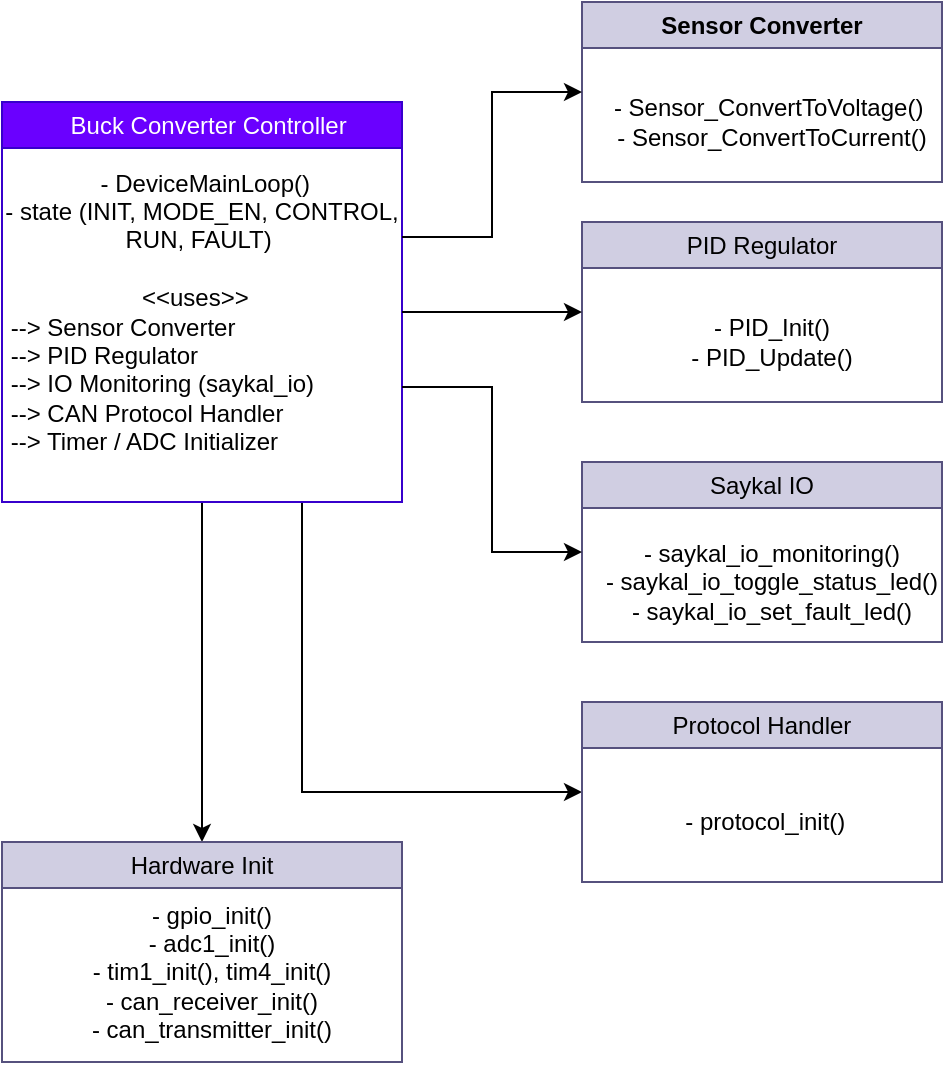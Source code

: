 <mxfile version="27.0.2">
  <diagram name="Sayfa -1" id="riQHEpsY_PknyS750soo">
    <mxGraphModel dx="548" dy="893" grid="1" gridSize="10" guides="1" tooltips="1" connect="1" arrows="1" fold="1" page="1" pageScale="1" pageWidth="850" pageHeight="1100" math="0" shadow="0">
      <root>
        <mxCell id="0" />
        <mxCell id="1" parent="0" />
        <mxCell id="7VZSE7VBk-LmD0vKzasV-46" style="edgeStyle=orthogonalEdgeStyle;rounded=0;orthogonalLoop=1;jettySize=auto;html=1;exitX=0.5;exitY=1;exitDx=0;exitDy=0;entryX=0.5;entryY=0;entryDx=0;entryDy=0;" edge="1" parent="1" source="7VZSE7VBk-LmD0vKzasV-27" target="7VZSE7VBk-LmD0vKzasV-44">
          <mxGeometry relative="1" as="geometry">
            <Array as="points">
              <mxPoint x="260" y="600" />
            </Array>
          </mxGeometry>
        </mxCell>
        <mxCell id="7VZSE7VBk-LmD0vKzasV-52" style="edgeStyle=orthogonalEdgeStyle;rounded=0;orthogonalLoop=1;jettySize=auto;html=1;exitX=0.75;exitY=1;exitDx=0;exitDy=0;entryX=0;entryY=0.25;entryDx=0;entryDy=0;" edge="1" parent="1" source="7VZSE7VBk-LmD0vKzasV-27" target="7VZSE7VBk-LmD0vKzasV-43">
          <mxGeometry relative="1" as="geometry" />
        </mxCell>
        <mxCell id="7VZSE7VBk-LmD0vKzasV-27" value="&lt;span style=&quot;font-weight: 400;&quot;&gt;&amp;nbsp; Buck Converter Controller&lt;/span&gt;" style="swimlane;whiteSpace=wrap;html=1;fillColor=#6a00ff;strokeColor=#3700CC;fontColor=#ffffff;" vertex="1" parent="1">
          <mxGeometry x="160" y="260" width="200" height="200" as="geometry" />
        </mxCell>
        <mxCell id="7VZSE7VBk-LmD0vKzasV-31" value="&lt;span style=&quot;&quot;&gt;&amp;nbsp;- DeviceMainLoop()&lt;br&gt;&lt;/span&gt;&lt;span style=&quot;&quot;&gt;- state (INIT, MODE_EN, CONTROL, RUN, FAULT)&lt;/span&gt;&lt;span style=&quot;&quot;&gt;&amp;nbsp;&lt;br&gt;&lt;br&gt;&lt;/span&gt;&lt;span style=&quot;&quot;&gt;&amp;lt;&amp;lt;uses&amp;gt;&amp;gt;&amp;nbsp;&amp;nbsp;&lt;br&gt;&lt;div style=&quot;text-align: left;&quot;&gt;&lt;span style=&quot;background-color: transparent; color: light-dark(rgb(0, 0, 0), rgb(255, 255, 255));&quot;&gt;&amp;nbsp;--&amp;gt; Sensor Converter&lt;/span&gt;&lt;/div&gt;&lt;/span&gt;&lt;div&gt;&lt;div style=&quot;text-align: left;&quot;&gt;&lt;span style=&quot;background-color: transparent; color: light-dark(rgb(0, 0, 0), rgb(255, 255, 255));&quot;&gt;&amp;nbsp;--&amp;gt; PID Regulator&lt;/span&gt;&lt;/div&gt;&lt;div&gt;&lt;div style=&quot;text-align: left;&quot;&gt;&lt;span style=&quot;background-color: transparent; color: light-dark(rgb(0, 0, 0), rgb(255, 255, 255));&quot;&gt;&amp;nbsp;--&amp;gt; IO Monitoring (saykal_io)&lt;/span&gt;&lt;span style=&quot;background-color: transparent; color: light-dark(rgb(0, 0, 0), rgb(255, 255, 255));&quot;&gt;&amp;nbsp;&lt;/span&gt;&lt;/div&gt;&lt;span style=&quot;&quot;&gt;&lt;div style=&quot;text-align: left;&quot;&gt;&lt;span style=&quot;background-color: transparent; color: light-dark(rgb(0, 0, 0), rgb(255, 255, 255));&quot;&gt;&amp;nbsp;--&amp;gt; CAN Protocol Handler&amp;nbsp; &amp;nbsp; &amp;nbsp; &amp;nbsp; &amp;nbsp; &amp;nbsp; &amp;nbsp; &amp;nbsp; &amp;nbsp; &lt;/span&gt;&lt;span style=&quot;background-color: transparent; color: light-dark(rgb(0, 0, 0), rgb(255, 255, 255));&quot;&gt;&amp;nbsp;--&amp;gt; Timer / ADC Initializer&lt;/span&gt;&lt;/div&gt;&lt;/span&gt;&lt;/div&gt;&lt;/div&gt;" style="text;html=1;align=center;verticalAlign=middle;whiteSpace=wrap;rounded=0;" vertex="1" parent="7VZSE7VBk-LmD0vKzasV-27">
          <mxGeometry y="30" width="200" height="150" as="geometry" />
        </mxCell>
        <mxCell id="7VZSE7VBk-LmD0vKzasV-34" value="Sensor Converter" style="swimlane;whiteSpace=wrap;html=1;fillColor=#d0cee2;strokeColor=#56517e;" vertex="1" parent="1">
          <mxGeometry x="450" y="210" width="180" height="90" as="geometry" />
        </mxCell>
        <mxCell id="7VZSE7VBk-LmD0vKzasV-35" value="&lt;div&gt;&amp;nbsp; - Sensor_ConvertToVoltage()&lt;/div&gt;&lt;div&gt;&amp;nbsp; &amp;nbsp;- Sensor_ConvertToCurrent()&lt;/div&gt;" style="text;html=1;align=center;verticalAlign=middle;whiteSpace=wrap;rounded=0;" vertex="1" parent="7VZSE7VBk-LmD0vKzasV-34">
          <mxGeometry y="30" width="180" height="60" as="geometry" />
        </mxCell>
        <mxCell id="7VZSE7VBk-LmD0vKzasV-36" value="&lt;span style=&quot;font-weight: 400;&quot;&gt;PID Regulator&lt;/span&gt;" style="swimlane;whiteSpace=wrap;html=1;fillColor=#d0cee2;strokeColor=#56517e;" vertex="1" parent="1">
          <mxGeometry x="450" y="320" width="180" height="90" as="geometry" />
        </mxCell>
        <mxCell id="7VZSE7VBk-LmD0vKzasV-37" value="&lt;div&gt;&lt;span style=&quot;background-color: transparent; color: light-dark(rgb(0, 0, 0), rgb(255, 255, 255));&quot;&gt;&amp;nbsp; &amp;nbsp;- PID_Init()&lt;/span&gt;&lt;/div&gt;&lt;div&gt;&amp;nbsp; &amp;nbsp;- PID_Update()&lt;/div&gt;" style="text;html=1;align=center;verticalAlign=middle;whiteSpace=wrap;rounded=0;" vertex="1" parent="7VZSE7VBk-LmD0vKzasV-36">
          <mxGeometry y="30" width="180" height="60" as="geometry" />
        </mxCell>
        <mxCell id="7VZSE7VBk-LmD0vKzasV-40" value="&lt;span style=&quot;font-weight: 400;&quot;&gt;Saykal IO&lt;/span&gt;" style="swimlane;whiteSpace=wrap;html=1;fillColor=#d0cee2;strokeColor=#56517e;" vertex="1" parent="1">
          <mxGeometry x="450" y="440" width="180" height="90" as="geometry" />
        </mxCell>
        <mxCell id="7VZSE7VBk-LmD0vKzasV-41" value="&lt;div&gt;&amp;nbsp; &amp;nbsp;- saykal_io_monitoring()&lt;/div&gt;&lt;div&gt;&amp;nbsp; &amp;nbsp;- saykal_io_toggle_status_led()&lt;/div&gt;&lt;div&gt;&amp;nbsp; &amp;nbsp;- saykal_io_set_fault_led()&lt;/div&gt;" style="text;html=1;align=center;verticalAlign=middle;whiteSpace=wrap;rounded=0;" vertex="1" parent="7VZSE7VBk-LmD0vKzasV-40">
          <mxGeometry y="30" width="180" height="60" as="geometry" />
        </mxCell>
        <mxCell id="7VZSE7VBk-LmD0vKzasV-42" value="&lt;span style=&quot;font-weight: 400;&quot;&gt;Protocol Handler&lt;/span&gt;" style="swimlane;whiteSpace=wrap;html=1;fillColor=#d0cee2;strokeColor=#56517e;" vertex="1" parent="1">
          <mxGeometry x="450" y="560" width="180" height="90" as="geometry" />
        </mxCell>
        <mxCell id="7VZSE7VBk-LmD0vKzasV-43" value="&amp;nbsp;- protocol_init()" style="text;html=1;align=center;verticalAlign=middle;whiteSpace=wrap;rounded=0;" vertex="1" parent="7VZSE7VBk-LmD0vKzasV-42">
          <mxGeometry y="30" width="180" height="60" as="geometry" />
        </mxCell>
        <mxCell id="7VZSE7VBk-LmD0vKzasV-44" value="&lt;span style=&quot;font-weight: 400;&quot;&gt;Hardware Init&lt;/span&gt;" style="swimlane;whiteSpace=wrap;html=1;fillColor=#d0cee2;strokeColor=#56517e;" vertex="1" parent="1">
          <mxGeometry x="160" y="630" width="200" height="110" as="geometry" />
        </mxCell>
        <mxCell id="7VZSE7VBk-LmD0vKzasV-45" value="&lt;div&gt;&amp;nbsp; &amp;nbsp;- gpio_init()&lt;/div&gt;&lt;div&gt;&amp;nbsp; &amp;nbsp;- adc1_init()&lt;/div&gt;&lt;div&gt;&amp;nbsp; &amp;nbsp;- tim1_init(), tim4_init()&lt;/div&gt;&lt;div&gt;&amp;nbsp; &amp;nbsp;- can_receiver_init()&lt;/div&gt;&lt;div&gt;&amp;nbsp; &amp;nbsp;- can_transmitter_init()&lt;/div&gt;" style="text;html=1;align=center;verticalAlign=middle;whiteSpace=wrap;rounded=0;" vertex="1" parent="7VZSE7VBk-LmD0vKzasV-44">
          <mxGeometry x="10" y="35" width="180" height="60" as="geometry" />
        </mxCell>
        <mxCell id="7VZSE7VBk-LmD0vKzasV-47" style="edgeStyle=orthogonalEdgeStyle;rounded=0;orthogonalLoop=1;jettySize=auto;html=1;exitX=1;exitY=0.25;exitDx=0;exitDy=0;entryX=0;entryY=0.25;entryDx=0;entryDy=0;" edge="1" parent="1" source="7VZSE7VBk-LmD0vKzasV-31" target="7VZSE7VBk-LmD0vKzasV-35">
          <mxGeometry relative="1" as="geometry" />
        </mxCell>
        <mxCell id="7VZSE7VBk-LmD0vKzasV-48" style="edgeStyle=orthogonalEdgeStyle;rounded=0;orthogonalLoop=1;jettySize=auto;html=1;exitX=1;exitY=0.5;exitDx=0;exitDy=0;entryX=0;entryY=0.25;entryDx=0;entryDy=0;" edge="1" parent="1" source="7VZSE7VBk-LmD0vKzasV-31" target="7VZSE7VBk-LmD0vKzasV-37">
          <mxGeometry relative="1" as="geometry" />
        </mxCell>
        <mxCell id="7VZSE7VBk-LmD0vKzasV-51" style="edgeStyle=orthogonalEdgeStyle;rounded=0;orthogonalLoop=1;jettySize=auto;html=1;exitX=1;exitY=0.75;exitDx=0;exitDy=0;entryX=0;entryY=0.25;entryDx=0;entryDy=0;" edge="1" parent="1" source="7VZSE7VBk-LmD0vKzasV-31" target="7VZSE7VBk-LmD0vKzasV-41">
          <mxGeometry relative="1" as="geometry" />
        </mxCell>
      </root>
    </mxGraphModel>
  </diagram>
</mxfile>
